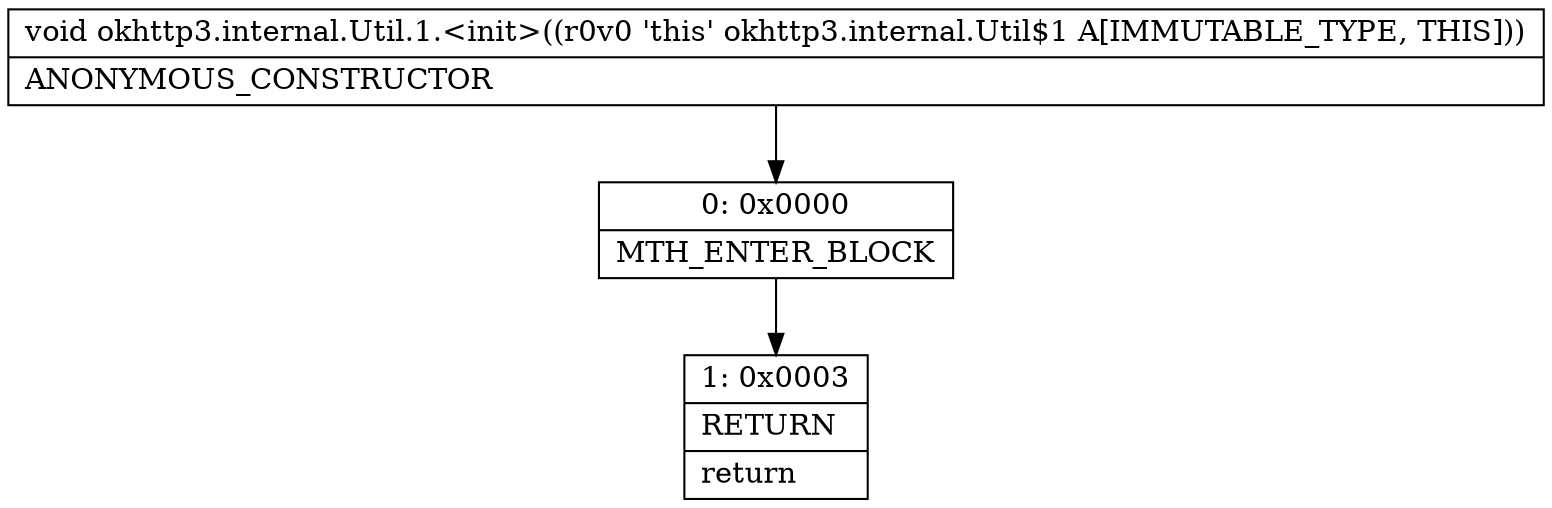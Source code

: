 digraph "CFG forokhttp3.internal.Util.1.\<init\>()V" {
Node_0 [shape=record,label="{0\:\ 0x0000|MTH_ENTER_BLOCK\l}"];
Node_1 [shape=record,label="{1\:\ 0x0003|RETURN\l|return\l}"];
MethodNode[shape=record,label="{void okhttp3.internal.Util.1.\<init\>((r0v0 'this' okhttp3.internal.Util$1 A[IMMUTABLE_TYPE, THIS]))  | ANONYMOUS_CONSTRUCTOR\l}"];
MethodNode -> Node_0;
Node_0 -> Node_1;
}

